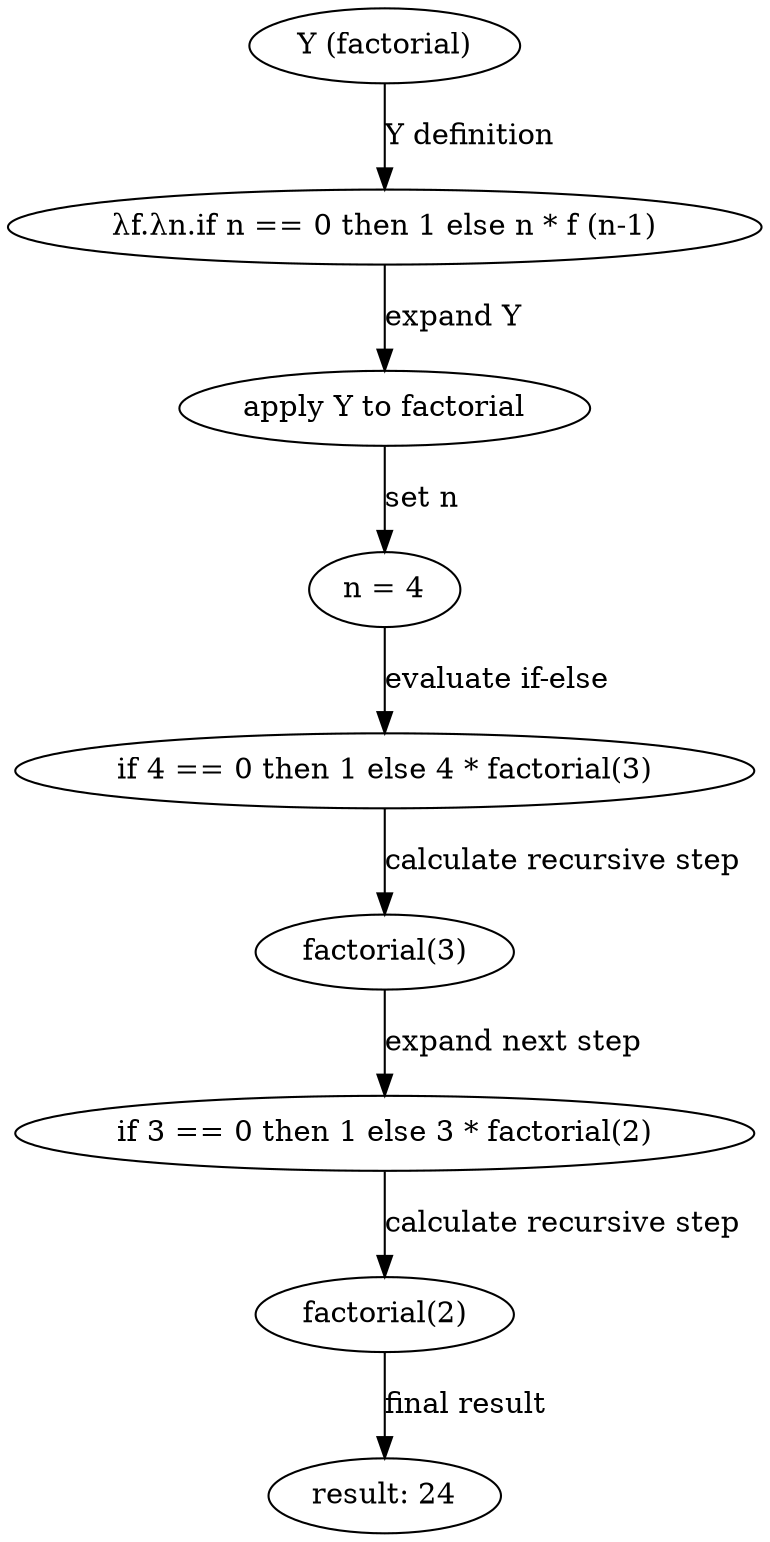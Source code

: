 digraph FactorialGraph {
1 [label="Y (factorial)"];
2 [label="λf.λn.if n == 0 then 1 else n * f (n-1)"];
3 [label="apply Y to factorial"];
4 [label="n = 4"];
5 [label="if 4 == 0 then 1 else 4 * factorial(3)"];
6 [label="factorial(3)"];
7 [label="if 3 == 0 then 1 else 3 * factorial(2)"];
8 [label="factorial(2)"];
9 [label="result: 24"];
1 -> 2 [label="Y definition"]
2 -> 3 [label="expand Y"]
3 -> 4 [label="set n"]
4 -> 5 [label="evaluate if-else"]
5 -> 6 [label="calculate recursive step"]
6 -> 7 [label="expand next step"]
7 -> 8 [label="calculate recursive step"]
8 -> 9 [label="final result"]

}
